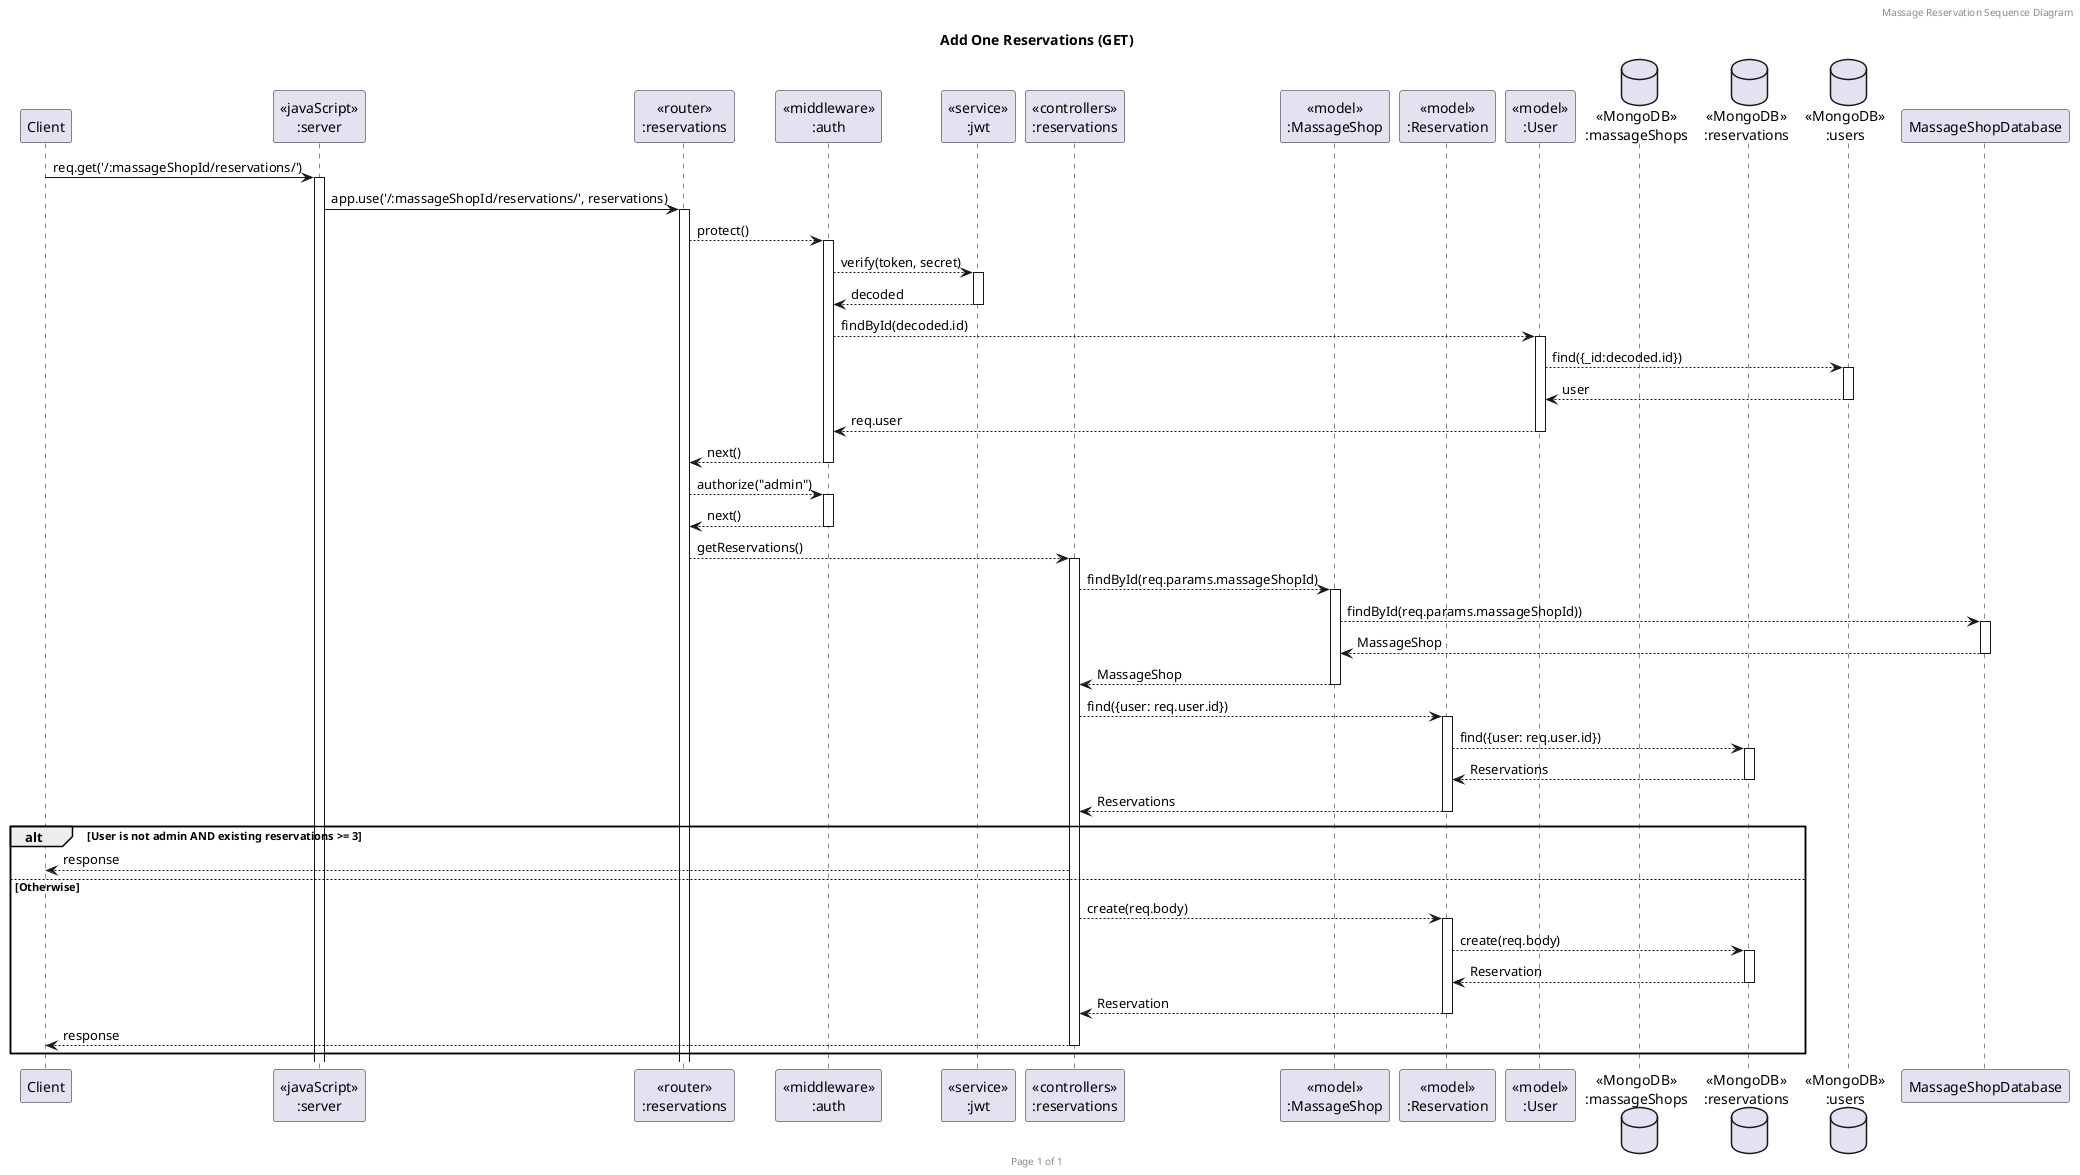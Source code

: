 @startuml Add One Reservations (POSE)

header Massage Reservation Sequence Diagram
footer Page %page% of %lastpage%
title "Add One Reservations (GET)"

participant "Client" as client
participant "<<javaScript>>\n:server" as server
participant "<<router>>\n:reservations" as routerReservations
participant "<<middleware>>\n:auth" as middlewareAuth
participant "<<service>>\n:jwt" as jwtAuth
participant "<<controllers>>\n:reservations" as controllersReservations
participant "<<model>>\n:MassageShop" as modelMassageShop
participant "<<model>>\n:Reservation" as modelReservation
participant "<<model>>\n:User" as modelUser
database "<<MongoDB>>\n:massageShops" as MassageShopsDatabase
database "<<MongoDB>>\n:reservations" as ReservationsDatabase
database "<<MongoDB>>\n:users" as UsersDatabase

client->server ++:req.get('/:massageShopId/reservations/')
server->routerReservations ++:app.use('/:massageShopId/reservations/', reservations)

routerReservations--> middlewareAuth ++:protect()
middlewareAuth --> jwtAuth ++:verify(token, secret)
middlewareAuth <-- jwtAuth --:decoded
middlewareAuth --> modelUser ++:findById(decoded.id)
modelUser --> UsersDatabase ++: find({_id:decoded.id})
modelUser <-- UsersDatabase --:user
middlewareAuth <-- modelUser --:req.user
routerReservations <-- middlewareAuth --:next()
routerReservations --> middlewareAuth ++:authorize("admin")
routerReservations <-- middlewareAuth --:next()

routerReservations --> controllersReservations ++:getReservations()

controllersReservations --> modelMassageShop ++:findById(req.params.massageShopId)
modelMassageShop --> MassageShopDatabase ++:findById(req.params.massageShopId))
modelMassageShop <-- MassageShopDatabase --:MassageShop
controllersReservations <-- modelMassageShop --:MassageShop

controllersReservations --> modelReservation ++:find({user: req.user.id})
modelReservation --> ReservationsDatabase ++:find({user: req.user.id})
modelReservation <-- ReservationsDatabase --:Reservations
controllersReservations <-- modelReservation --:Reservations

alt User is not admin AND existing reservations >= 3
    client <-- controllersReservations :response
else Otherwise
    controllersReservations --> modelReservation ++:create(req.body)
    modelReservation --> ReservationsDatabase ++:create(req.body)
    modelReservation <-- ReservationsDatabase --:Reservation
    controllersReservations <-- modelReservation --:Reservation
    client <-- controllersReservations --:response
    end

